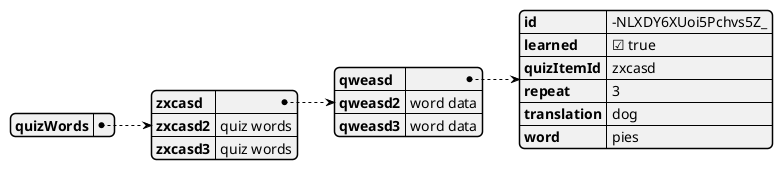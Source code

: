 @startjson
{
"quizWords": {
      "zxcasd": {
        "qweasd": {
          "id": "-NLXDY6XUoi5Pchvs5Z_",
          "learned": true,
          "quizItemId": "zxcasd",
          "repeat": 3,
          "translation": "dog",
          "word": "pies"
        },
        "qweasd2": "word data",
        "qweasd3": "word data"
      },
      "zxcasd2": "quiz words",
      "zxcasd3": "quiz words"
    }
}
@endjson